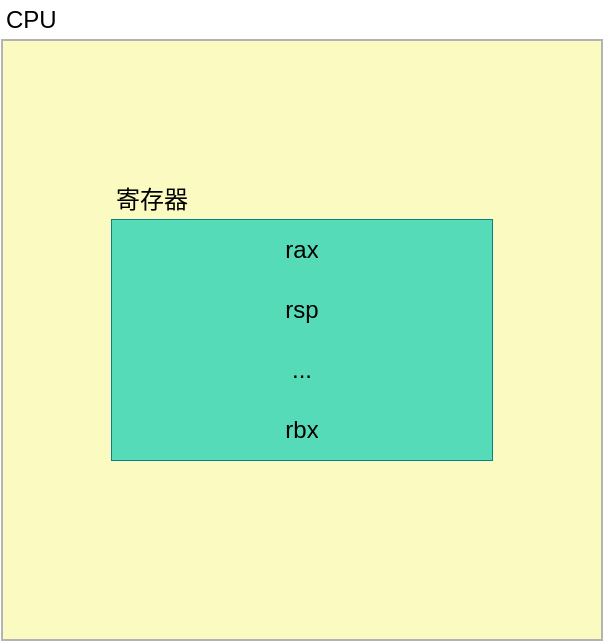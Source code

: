 <mxfile version="14.5.1" type="device" pages="5"><diagram name="1.1-1" id="DOG3nWKbcBOD6nV_yC6p"><mxGraphModel dx="1086" dy="806" grid="1" gridSize="10" guides="1" tooltips="1" connect="1" arrows="1" fold="1" page="1" pageScale="1" pageWidth="827" pageHeight="1169" math="0" shadow="0"><root><mxCell id="f6OD0Ch2QfSBWFuNl2hh-0"/><mxCell id="f6OD0Ch2QfSBWFuNl2hh-1" parent="f6OD0Ch2QfSBWFuNl2hh-0"/><mxCell id="f6OD0Ch2QfSBWFuNl2hh-14" value="" style="whiteSpace=wrap;html=1;aspect=fixed;align=left;strokeWidth=1;fillColor=#FAFAC1;strokeColor=#B3B3B3;" vertex="1" parent="f6OD0Ch2QfSBWFuNl2hh-1"><mxGeometry x="170" y="190" width="300" height="300" as="geometry"/></mxCell><mxCell id="NeFrjBGFnijXWIcBeb2m-0" value="" style="shape=table;html=1;whiteSpace=wrap;startSize=0;container=1;collapsible=0;childLayout=tableLayout;strokeColor=#0e8088;fillColor=#b0e3e6;" vertex="1" parent="f6OD0Ch2QfSBWFuNl2hh-1"><mxGeometry x="225" y="280" width="190" height="120" as="geometry"/></mxCell><mxCell id="NeFrjBGFnijXWIcBeb2m-1" value="" style="shape=partialRectangle;html=1;whiteSpace=wrap;collapsible=0;dropTarget=0;pointerEvents=0;top=0;left=0;bottom=0;right=0;points=[[0,0.5],[1,0.5]];portConstraint=eastwest;fillColor=#56DBB8;" vertex="1" parent="NeFrjBGFnijXWIcBeb2m-0"><mxGeometry width="190" height="30" as="geometry"/></mxCell><mxCell id="NeFrjBGFnijXWIcBeb2m-2" value="rax" style="shape=partialRectangle;html=1;whiteSpace=wrap;connectable=0;overflow=hidden;top=0;left=0;bottom=0;right=0;strokeColor=none;fillColor=#56DBB8;" vertex="1" parent="NeFrjBGFnijXWIcBeb2m-1"><mxGeometry width="190" height="30" as="geometry"/></mxCell><mxCell id="NeFrjBGFnijXWIcBeb2m-7" value="" style="shape=partialRectangle;html=1;whiteSpace=wrap;collapsible=0;dropTarget=0;pointerEvents=0;fillColor=none;top=0;left=0;bottom=0;right=0;points=[[0,0.5],[1,0.5]];portConstraint=eastwest;" vertex="1" parent="NeFrjBGFnijXWIcBeb2m-0"><mxGeometry y="30" width="190" height="30" as="geometry"/></mxCell><mxCell id="NeFrjBGFnijXWIcBeb2m-8" value="rsp" style="shape=partialRectangle;html=1;whiteSpace=wrap;connectable=0;overflow=hidden;top=0;left=0;bottom=0;right=0;strokeColor=none;fillColor=#56DBB8;" vertex="1" parent="NeFrjBGFnijXWIcBeb2m-7"><mxGeometry width="190" height="30" as="geometry"/></mxCell><mxCell id="NeFrjBGFnijXWIcBeb2m-5" value="" style="shape=partialRectangle;html=1;whiteSpace=wrap;collapsible=0;dropTarget=0;pointerEvents=0;fillColor=none;top=0;left=0;bottom=0;right=0;points=[[0,0.5],[1,0.5]];portConstraint=eastwest;" vertex="1" parent="NeFrjBGFnijXWIcBeb2m-0"><mxGeometry y="60" width="190" height="30" as="geometry"/></mxCell><mxCell id="NeFrjBGFnijXWIcBeb2m-6" value="..." style="shape=partialRectangle;html=1;whiteSpace=wrap;connectable=0;overflow=hidden;top=0;left=0;bottom=0;right=0;strokeColor=none;fillColor=#56DBB8;" vertex="1" parent="NeFrjBGFnijXWIcBeb2m-5"><mxGeometry width="190" height="30" as="geometry"/></mxCell><mxCell id="NeFrjBGFnijXWIcBeb2m-3" value="" style="shape=partialRectangle;html=1;whiteSpace=wrap;collapsible=0;dropTarget=0;pointerEvents=0;fillColor=none;top=0;left=0;bottom=0;right=0;points=[[0,0.5],[1,0.5]];portConstraint=eastwest;" vertex="1" parent="NeFrjBGFnijXWIcBeb2m-0"><mxGeometry y="90" width="190" height="30" as="geometry"/></mxCell><mxCell id="NeFrjBGFnijXWIcBeb2m-4" value="rbx" style="shape=partialRectangle;html=1;whiteSpace=wrap;connectable=0;overflow=hidden;top=0;left=0;bottom=0;right=0;strokeColor=none;fillColor=#56DBB8;" vertex="1" parent="NeFrjBGFnijXWIcBeb2m-3"><mxGeometry width="190" height="30" as="geometry"/></mxCell><mxCell id="NeFrjBGFnijXWIcBeb2m-11" value="CPU" style="text;html=1;strokeColor=none;fillColor=none;align=left;verticalAlign=middle;whiteSpace=wrap;rounded=0;" vertex="1" parent="f6OD0Ch2QfSBWFuNl2hh-1"><mxGeometry x="170" y="170" width="40" height="20" as="geometry"/></mxCell><mxCell id="NeFrjBGFnijXWIcBeb2m-12" value="寄存器" style="text;html=1;strokeColor=none;fillColor=none;align=center;verticalAlign=middle;whiteSpace=wrap;rounded=0;" vertex="1" parent="f6OD0Ch2QfSBWFuNl2hh-1"><mxGeometry x="225" y="260" width="40" height="20" as="geometry"/></mxCell></root></mxGraphModel></diagram><diagram name="2.1-1" id="IKj78yKZNINMgqY6vlfn"><mxGraphModel dx="1086" dy="806" grid="1" gridSize="10" guides="1" tooltips="1" connect="1" arrows="1" fold="1" page="1" pageScale="1" pageWidth="827" pageHeight="1169" math="0" shadow="0"><root><mxCell id="s7JaSu9x8JwrG9Dz7s-d-0"/><mxCell id="s7JaSu9x8JwrG9Dz7s-d-1" parent="s7JaSu9x8JwrG9Dz7s-d-0"/><mxCell id="s7JaSu9x8JwrG9Dz7s-d-2" value="" style="shape=table;html=1;whiteSpace=wrap;startSize=0;container=1;collapsible=0;childLayout=tableLayout;" parent="s7JaSu9x8JwrG9Dz7s-d-1" vertex="1"><mxGeometry x="270" y="150" width="70" height="160" as="geometry"/></mxCell><mxCell id="s7JaSu9x8JwrG9Dz7s-d-3" value="" style="shape=partialRectangle;html=1;whiteSpace=wrap;collapsible=0;dropTarget=0;pointerEvents=0;fillColor=none;top=0;left=0;bottom=0;right=0;points=[[0,0.5],[1,0.5]];portConstraint=eastwest;" parent="s7JaSu9x8JwrG9Dz7s-d-2" vertex="1"><mxGeometry width="70" height="40" as="geometry"/></mxCell><mxCell id="s7JaSu9x8JwrG9Dz7s-d-4" value="1 字节" style="shape=partialRectangle;html=1;whiteSpace=wrap;connectable=0;overflow=hidden;fillColor=none;top=0;left=0;bottom=0;right=0;" parent="s7JaSu9x8JwrG9Dz7s-d-3" vertex="1"><mxGeometry width="70" height="40" as="geometry"/></mxCell><mxCell id="s7JaSu9x8JwrG9Dz7s-d-5" value="" style="shape=partialRectangle;html=1;whiteSpace=wrap;collapsible=0;dropTarget=0;pointerEvents=0;fillColor=none;top=0;left=0;bottom=0;right=0;points=[[0,0.5],[1,0.5]];portConstraint=eastwest;" parent="s7JaSu9x8JwrG9Dz7s-d-2" vertex="1"><mxGeometry y="40" width="70" height="40" as="geometry"/></mxCell><mxCell id="s7JaSu9x8JwrG9Dz7s-d-6" value="...." style="shape=partialRectangle;html=1;whiteSpace=wrap;connectable=0;overflow=hidden;fillColor=none;top=0;left=0;bottom=0;right=0;" parent="s7JaSu9x8JwrG9Dz7s-d-5" vertex="1"><mxGeometry width="70" height="40" as="geometry"/></mxCell><mxCell id="s7JaSu9x8JwrG9Dz7s-d-7" value="" style="shape=partialRectangle;html=1;whiteSpace=wrap;collapsible=0;dropTarget=0;pointerEvents=0;fillColor=none;top=0;left=0;bottom=0;right=0;points=[[0,0.5],[1,0.5]];portConstraint=eastwest;" parent="s7JaSu9x8JwrG9Dz7s-d-2" vertex="1"><mxGeometry y="80" width="70" height="40" as="geometry"/></mxCell><mxCell id="s7JaSu9x8JwrG9Dz7s-d-8" value="1 字节" style="shape=partialRectangle;html=1;whiteSpace=wrap;connectable=0;overflow=hidden;fillColor=none;top=0;left=0;bottom=0;right=0;" parent="s7JaSu9x8JwrG9Dz7s-d-7" vertex="1"><mxGeometry width="70" height="40" as="geometry"/></mxCell><mxCell id="s7JaSu9x8JwrG9Dz7s-d-9" value="" style="shape=partialRectangle;html=1;whiteSpace=wrap;collapsible=0;dropTarget=0;pointerEvents=0;fillColor=none;top=0;left=0;bottom=0;right=0;points=[[0,0.5],[1,0.5]];portConstraint=eastwest;" parent="s7JaSu9x8JwrG9Dz7s-d-2" vertex="1"><mxGeometry y="120" width="70" height="40" as="geometry"/></mxCell><mxCell id="s7JaSu9x8JwrG9Dz7s-d-10" value="1 字节" style="shape=partialRectangle;html=1;whiteSpace=wrap;connectable=0;overflow=hidden;fillColor=none;top=0;left=0;bottom=0;right=0;" parent="s7JaSu9x8JwrG9Dz7s-d-9" vertex="1"><mxGeometry width="70" height="40" as="geometry"/></mxCell><mxCell id="T1Ur1wv7ZUI6JFdwx1V8-0" value="0x00000" style="text;html=1;resizable=0;autosize=1;align=center;verticalAlign=middle;points=[];fillColor=none;strokeColor=none;rounded=0;" parent="s7JaSu9x8JwrG9Dz7s-d-1" vertex="1"><mxGeometry x="210" y="280" width="60" height="20" as="geometry"/></mxCell><mxCell id="T1Ur1wv7ZUI6JFdwx1V8-1" value="0x00001" style="text;html=1;resizable=0;autosize=1;align=center;verticalAlign=middle;points=[];fillColor=none;strokeColor=none;rounded=0;" parent="s7JaSu9x8JwrG9Dz7s-d-1" vertex="1"><mxGeometry x="210" y="240" width="60" height="20" as="geometry"/></mxCell><mxCell id="T1Ur1wv7ZUI6JFdwx1V8-2" value="0xFFFF" style="text;html=1;resizable=0;autosize=1;align=center;verticalAlign=middle;points=[];fillColor=none;strokeColor=none;rounded=0;" parent="s7JaSu9x8JwrG9Dz7s-d-1" vertex="1"><mxGeometry x="210" y="160" width="60" height="20" as="geometry"/></mxCell></root></mxGraphModel></diagram><diagram name="2.2-1" id="SOxJufvj9TrY51AUUhO3"><mxGraphModel dx="1086" dy="806" grid="1" gridSize="10" guides="1" tooltips="1" connect="1" arrows="1" fold="1" page="1" pageScale="1" pageWidth="827" pageHeight="1169" math="0" shadow="0"><root><mxCell id="x5aP7y7zrDSFWj1ggqoi-0"/><mxCell id="x5aP7y7zrDSFWj1ggqoi-1" parent="x5aP7y7zrDSFWj1ggqoi-0"/><mxCell id="x5aP7y7zrDSFWj1ggqoi-14" value="CPU 从 PC 中读取下一条指令的地址" style="rounded=0;whiteSpace=wrap;html=1;" vertex="1" parent="x5aP7y7zrDSFWj1ggqoi-1"><mxGeometry x="190" y="120" width="120" height="60" as="geometry"/></mxCell><mxCell id="x5aP7y7zrDSFWj1ggqoi-15" value="CPU 从内存读取指令" style="rounded=0;whiteSpace=wrap;html=1;" vertex="1" parent="x5aP7y7zrDSFWj1ggqoi-1"><mxGeometry x="190" y="220" width="120" height="60" as="geometry"/></mxCell><mxCell id="x5aP7y7zrDSFWj1ggqoi-16" value="CPU 将指令送入指令翻译器翻译指令，得到真正的指令，数据，内存单元的地址" style="rounded=0;whiteSpace=wrap;html=1;" vertex="1" parent="x5aP7y7zrDSFWj1ggqoi-1"><mxGeometry x="190" y="320" width="120" height="60" as="geometry"/></mxCell></root></mxGraphModel></diagram><diagram id="Gd_ocVX1H2c2LT8qHoc_" name="2.4-1"><mxGraphModel dx="1086" dy="806" grid="1" gridSize="10" guides="1" tooltips="1" connect="1" arrows="1" fold="1" page="1" pageScale="1" pageWidth="827" pageHeight="1169" math="0" shadow="0"><root><mxCell id="0"/><mxCell id="1" parent="0"/><mxCell id="reevtKjvZKbgUkVQHlrc-2" value="" style="shape=table;html=1;whiteSpace=wrap;startSize=0;container=1;collapsible=0;childLayout=tableLayout;" parent="1" vertex="1"><mxGeometry x="320" y="150" width="160" height="160" as="geometry"/></mxCell><mxCell id="reevtKjvZKbgUkVQHlrc-3" value="" style="shape=partialRectangle;html=1;whiteSpace=wrap;collapsible=0;dropTarget=0;pointerEvents=0;fillColor=none;top=0;left=0;bottom=0;right=0;points=[[0,0.5],[1,0.5]];portConstraint=eastwest;" parent="reevtKjvZKbgUkVQHlrc-2" vertex="1"><mxGeometry width="160" height="40" as="geometry"/></mxCell><mxCell id="reevtKjvZKbgUkVQHlrc-4" value="50 字节" style="shape=partialRectangle;html=1;whiteSpace=wrap;connectable=0;overflow=hidden;fillColor=none;top=0;left=0;bottom=0;right=0;" parent="reevtKjvZKbgUkVQHlrc-3" vertex="1"><mxGeometry width="160" height="40" as="geometry"/></mxCell><mxCell id="reevtKjvZKbgUkVQHlrc-5" value="" style="shape=partialRectangle;html=1;whiteSpace=wrap;collapsible=0;dropTarget=0;pointerEvents=0;fillColor=none;top=0;left=0;bottom=0;right=0;points=[[0,0.5],[1,0.5]];portConstraint=eastwest;" parent="reevtKjvZKbgUkVQHlrc-2" vertex="1"><mxGeometry y="40" width="160" height="40" as="geometry"/></mxCell><mxCell id="reevtKjvZKbgUkVQHlrc-6" value="50 字节" style="shape=partialRectangle;html=1;whiteSpace=wrap;connectable=0;overflow=hidden;fillColor=none;top=0;left=0;bottom=0;right=0;" parent="reevtKjvZKbgUkVQHlrc-5" vertex="1"><mxGeometry width="160" height="40" as="geometry"/></mxCell><mxCell id="reevtKjvZKbgUkVQHlrc-7" value="" style="shape=partialRectangle;html=1;whiteSpace=wrap;collapsible=0;dropTarget=0;pointerEvents=0;fillColor=none;top=0;left=0;bottom=0;right=0;points=[[0,0.5],[1,0.5]];portConstraint=eastwest;" parent="reevtKjvZKbgUkVQHlrc-2" vertex="1"><mxGeometry y="80" width="160" height="40" as="geometry"/></mxCell><mxCell id="reevtKjvZKbgUkVQHlrc-8" value="4 字节" style="shape=partialRectangle;html=1;whiteSpace=wrap;connectable=0;overflow=hidden;fillColor=none;top=0;left=0;bottom=0;right=0;" parent="reevtKjvZKbgUkVQHlrc-7" vertex="1"><mxGeometry width="160" height="40" as="geometry"/></mxCell><mxCell id="reevtKjvZKbgUkVQHlrc-9" value="" style="shape=partialRectangle;html=1;whiteSpace=wrap;collapsible=0;dropTarget=0;pointerEvents=0;fillColor=none;top=0;left=0;bottom=0;right=0;points=[[0,0.5],[1,0.5]];portConstraint=eastwest;" parent="reevtKjvZKbgUkVQHlrc-2" vertex="1"><mxGeometry y="120" width="160" height="40" as="geometry"/></mxCell><mxCell id="reevtKjvZKbgUkVQHlrc-10" value="4 字节" style="shape=partialRectangle;html=1;whiteSpace=wrap;connectable=0;overflow=hidden;fillColor=none;top=0;left=0;bottom=0;right=0;" parent="reevtKjvZKbgUkVQHlrc-9" vertex="1"><mxGeometry width="160" height="40" as="geometry"/></mxCell><mxCell id="reevtKjvZKbgUkVQHlrc-17" value="customer's name" style="text;html=1;resizable=0;autosize=1;align=center;verticalAlign=middle;points=[];fillColor=none;strokeColor=none;rounded=0;" parent="1" vertex="1"><mxGeometry x="151" y="140" width="110" height="20" as="geometry"/></mxCell><mxCell id="reevtKjvZKbgUkVQHlrc-18" value="" style="endArrow=classic;html=1;dashed=1;" parent="1" edge="1"><mxGeometry width="50" height="50" relative="1" as="geometry"><mxPoint x="260" y="150" as="sourcePoint"/><mxPoint x="320" y="150" as="targetPoint"/></mxGeometry></mxCell><mxCell id="DWn8jwxU35r8vpMlTEYc-1" value="customer's address" style="text;html=1;resizable=0;autosize=1;align=center;verticalAlign=middle;points=[];fillColor=none;strokeColor=none;rounded=0;" vertex="1" parent="1"><mxGeometry x="146" y="180" width="120" height="20" as="geometry"/></mxCell><mxCell id="DWn8jwxU35r8vpMlTEYc-2" value="" style="endArrow=classic;html=1;dashed=1;" edge="1" parent="1"><mxGeometry width="50" height="50" relative="1" as="geometry"><mxPoint x="260" y="190" as="sourcePoint"/><mxPoint x="320" y="190" as="targetPoint"/></mxGeometry></mxCell><mxCell id="DWn8jwxU35r8vpMlTEYc-3" value="customer's age" style="text;html=1;resizable=0;autosize=1;align=center;verticalAlign=middle;points=[];fillColor=none;strokeColor=none;rounded=0;" vertex="1" parent="1"><mxGeometry x="166" y="220" width="100" height="20" as="geometry"/></mxCell><mxCell id="DWn8jwxU35r8vpMlTEYc-4" value="" style="endArrow=classic;html=1;dashed=1;" edge="1" parent="1"><mxGeometry width="50" height="50" relative="1" as="geometry"><mxPoint x="260" y="230" as="sourcePoint"/><mxPoint x="320" y="230" as="targetPoint"/></mxGeometry></mxCell><mxCell id="DWn8jwxU35r8vpMlTEYc-5" value="customer's id number" style="text;html=1;resizable=0;autosize=1;align=center;verticalAlign=middle;points=[];fillColor=none;strokeColor=none;rounded=0;" vertex="1" parent="1"><mxGeometry x="134" y="260" width="130" height="20" as="geometry"/></mxCell><mxCell id="DWn8jwxU35r8vpMlTEYc-6" value="" style="endArrow=classic;html=1;dashed=1;" edge="1" parent="1"><mxGeometry width="50" height="50" relative="1" as="geometry"><mxPoint x="260" y="270" as="sourcePoint"/><mxPoint x="320" y="270" as="targetPoint"/></mxGeometry></mxCell><mxCell id="DWn8jwxU35r8vpMlTEYc-7" value="start of record" style="text;html=1;resizable=0;autosize=1;align=center;verticalAlign=middle;points=[];fillColor=none;strokeColor=none;rounded=0;" vertex="1" parent="1"><mxGeometry x="540" y="140" width="90" height="20" as="geometry"/></mxCell><mxCell id="DWn8jwxU35r8vpMlTEYc-8" value="" style="endArrow=classic;html=1;dashed=1;" edge="1" parent="1"><mxGeometry width="50" height="50" relative="1" as="geometry"><mxPoint x="540" y="150" as="sourcePoint"/><mxPoint x="480" y="150" as="targetPoint"/></mxGeometry></mxCell></root></mxGraphModel></diagram><diagram name="2.4-2" id="MR8Hvd9e9sLQavEYLY2M"><mxGraphModel dx="1086" dy="806" grid="1" gridSize="10" guides="1" tooltips="1" connect="1" arrows="1" fold="1" page="1" pageScale="1" pageWidth="827" pageHeight="1169" math="0" shadow="0"><root><mxCell id="1YOyAN9ovQpStRQ9CgyB-0"/><mxCell id="1YOyAN9ovQpStRQ9CgyB-1" parent="1YOyAN9ovQpStRQ9CgyB-0"/><mxCell id="1YOyAN9ovQpStRQ9CgyB-2" value="" style="shape=table;html=1;whiteSpace=wrap;startSize=0;container=1;collapsible=0;childLayout=tableLayout;" vertex="1" parent="1YOyAN9ovQpStRQ9CgyB-1"><mxGeometry x="320" y="150" width="160" height="143" as="geometry"/></mxCell><mxCell id="1YOyAN9ovQpStRQ9CgyB-3" value="" style="shape=partialRectangle;html=1;whiteSpace=wrap;collapsible=0;dropTarget=0;pointerEvents=0;fillColor=none;top=0;left=0;bottom=0;right=0;points=[[0,0.5],[1,0.5]];portConstraint=eastwest;" vertex="1" parent="1YOyAN9ovQpStRQ9CgyB-2"><mxGeometry width="160" height="36" as="geometry"/></mxCell><mxCell id="1YOyAN9ovQpStRQ9CgyB-4" value="4 字节" style="shape=partialRectangle;html=1;whiteSpace=wrap;connectable=0;overflow=hidden;fillColor=none;top=0;left=0;bottom=0;right=0;" vertex="1" parent="1YOyAN9ovQpStRQ9CgyB-3"><mxGeometry width="160" height="36" as="geometry"/></mxCell><mxCell id="1YOyAN9ovQpStRQ9CgyB-32" value="" style="shape=partialRectangle;html=1;whiteSpace=wrap;collapsible=0;dropTarget=0;pointerEvents=0;fillColor=none;top=0;left=0;bottom=0;right=0;points=[[0,0.5],[1,0.5]];portConstraint=eastwest;" vertex="1" parent="1YOyAN9ovQpStRQ9CgyB-2"><mxGeometry y="36" width="160" height="36" as="geometry"/></mxCell><mxCell id="1YOyAN9ovQpStRQ9CgyB-33" value="4 字节" style="shape=partialRectangle;html=1;whiteSpace=wrap;connectable=0;overflow=hidden;fillColor=none;top=0;left=0;bottom=0;right=0;" vertex="1" parent="1YOyAN9ovQpStRQ9CgyB-32"><mxGeometry width="160" height="36" as="geometry"/></mxCell><mxCell id="1YOyAN9ovQpStRQ9CgyB-30" value="" style="shape=partialRectangle;html=1;whiteSpace=wrap;collapsible=0;dropTarget=0;pointerEvents=0;fillColor=none;top=0;left=0;bottom=0;right=0;points=[[0,0.5],[1,0.5]];portConstraint=eastwest;" vertex="1" parent="1YOyAN9ovQpStRQ9CgyB-2"><mxGeometry y="72" width="160" height="36" as="geometry"/></mxCell><mxCell id="1YOyAN9ovQpStRQ9CgyB-31" value="4 字节" style="shape=partialRectangle;html=1;whiteSpace=wrap;connectable=0;overflow=hidden;fillColor=none;top=0;left=0;bottom=0;right=0;" vertex="1" parent="1YOyAN9ovQpStRQ9CgyB-30"><mxGeometry width="160" height="36" as="geometry"/></mxCell><mxCell id="1YOyAN9ovQpStRQ9CgyB-5" value="" style="shape=partialRectangle;html=1;whiteSpace=wrap;collapsible=0;dropTarget=0;pointerEvents=0;fillColor=none;top=0;left=0;bottom=0;right=0;points=[[0,0.5],[1,0.5]];portConstraint=eastwest;" vertex="1" parent="1YOyAN9ovQpStRQ9CgyB-2"><mxGeometry y="108" width="160" height="35" as="geometry"/></mxCell><mxCell id="1YOyAN9ovQpStRQ9CgyB-6" value="4 字节" style="shape=partialRectangle;html=1;whiteSpace=wrap;connectable=0;overflow=hidden;fillColor=none;top=0;left=0;bottom=0;right=0;" vertex="1" parent="1YOyAN9ovQpStRQ9CgyB-5"><mxGeometry width="160" height="35" as="geometry"/></mxCell><mxCell id="1YOyAN9ovQpStRQ9CgyB-11" value="customer's name pointer" style="text;html=1;resizable=0;autosize=1;align=center;verticalAlign=middle;points=[];fillColor=none;strokeColor=none;rounded=0;" vertex="1" parent="1YOyAN9ovQpStRQ9CgyB-1"><mxGeometry x="114" y="160" width="150" height="20" as="geometry"/></mxCell><mxCell id="1YOyAN9ovQpStRQ9CgyB-12" value="" style="endArrow=classic;html=1;dashed=1;" edge="1" parent="1YOyAN9ovQpStRQ9CgyB-1"><mxGeometry width="50" height="50" relative="1" as="geometry"><mxPoint x="260" y="170" as="sourcePoint"/><mxPoint x="320" y="170" as="targetPoint"/></mxGeometry></mxCell><mxCell id="1YOyAN9ovQpStRQ9CgyB-13" value="customer's address pointer" style="text;html=1;resizable=0;autosize=1;align=center;verticalAlign=middle;points=[];fillColor=none;strokeColor=none;rounded=0;" vertex="1" parent="1YOyAN9ovQpStRQ9CgyB-1"><mxGeometry x="104" y="195" width="160" height="20" as="geometry"/></mxCell><mxCell id="1YOyAN9ovQpStRQ9CgyB-14" value="" style="endArrow=classic;html=1;dashed=1;" edge="1" parent="1YOyAN9ovQpStRQ9CgyB-1"><mxGeometry width="50" height="50" relative="1" as="geometry"><mxPoint x="260" y="205" as="sourcePoint"/><mxPoint x="320" y="205" as="targetPoint"/></mxGeometry></mxCell><mxCell id="1YOyAN9ovQpStRQ9CgyB-15" value="customer's age pointer" style="text;html=1;resizable=0;autosize=1;align=center;verticalAlign=middle;points=[];fillColor=none;strokeColor=none;rounded=0;" vertex="1" parent="1YOyAN9ovQpStRQ9CgyB-1"><mxGeometry x="119" y="232" width="140" height="20" as="geometry"/></mxCell><mxCell id="1YOyAN9ovQpStRQ9CgyB-16" value="" style="endArrow=classic;html=1;dashed=1;" edge="1" parent="1YOyAN9ovQpStRQ9CgyB-1"><mxGeometry width="50" height="50" relative="1" as="geometry"><mxPoint x="260" y="242" as="sourcePoint"/><mxPoint x="320" y="242" as="targetPoint"/></mxGeometry></mxCell><mxCell id="1YOyAN9ovQpStRQ9CgyB-17" value="customer's id number pointer" style="text;html=1;resizable=0;autosize=1;align=center;verticalAlign=middle;points=[];fillColor=none;strokeColor=none;rounded=0;" vertex="1" parent="1YOyAN9ovQpStRQ9CgyB-1"><mxGeometry x="89" y="267" width="170" height="20" as="geometry"/></mxCell><mxCell id="1YOyAN9ovQpStRQ9CgyB-18" value="" style="endArrow=classic;html=1;dashed=1;" edge="1" parent="1YOyAN9ovQpStRQ9CgyB-1"><mxGeometry width="50" height="50" relative="1" as="geometry"><mxPoint x="260" y="277" as="sourcePoint"/><mxPoint x="320" y="277" as="targetPoint"/></mxGeometry></mxCell><mxCell id="1YOyAN9ovQpStRQ9CgyB-26" value="customer's name&lt;br&gt;(50 字节)" style="rounded=0;whiteSpace=wrap;html=1;" vertex="1" parent="1YOyAN9ovQpStRQ9CgyB-1"><mxGeometry x="610" y="80" width="120" height="60" as="geometry"/></mxCell><mxCell id="1YOyAN9ovQpStRQ9CgyB-27" value="customer's address&lt;br&gt;(50 字节)" style="rounded=0;whiteSpace=wrap;html=1;" vertex="1" parent="1YOyAN9ovQpStRQ9CgyB-1"><mxGeometry x="610" y="174" width="120" height="60" as="geometry"/></mxCell><mxCell id="1YOyAN9ovQpStRQ9CgyB-28" value="customer's age&lt;br&gt;(4 字节)" style="rounded=0;whiteSpace=wrap;html=1;" vertex="1" parent="1YOyAN9ovQpStRQ9CgyB-1"><mxGeometry x="610" y="280" width="120" height="60" as="geometry"/></mxCell><mxCell id="1YOyAN9ovQpStRQ9CgyB-29" value="customer's id number&lt;br&gt;(4 字节)" style="rounded=0;whiteSpace=wrap;html=1;" vertex="1" parent="1YOyAN9ovQpStRQ9CgyB-1"><mxGeometry x="610" y="380" width="120" height="60" as="geometry"/></mxCell><mxCell id="1YOyAN9ovQpStRQ9CgyB-34" style="edgeStyle=orthogonalEdgeStyle;rounded=0;orthogonalLoop=1;jettySize=auto;html=1;entryX=0;entryY=0.617;entryDx=0;entryDy=0;entryPerimeter=0;" edge="1" parent="1YOyAN9ovQpStRQ9CgyB-1" source="1YOyAN9ovQpStRQ9CgyB-3" target="1YOyAN9ovQpStRQ9CgyB-26"><mxGeometry relative="1" as="geometry"/></mxCell><mxCell id="1YOyAN9ovQpStRQ9CgyB-35" style="edgeStyle=orthogonalEdgeStyle;rounded=0;orthogonalLoop=1;jettySize=auto;html=1;" edge="1" parent="1YOyAN9ovQpStRQ9CgyB-1" source="1YOyAN9ovQpStRQ9CgyB-32" target="1YOyAN9ovQpStRQ9CgyB-27"><mxGeometry relative="1" as="geometry"/></mxCell><mxCell id="1YOyAN9ovQpStRQ9CgyB-36" style="edgeStyle=orthogonalEdgeStyle;rounded=0;orthogonalLoop=1;jettySize=auto;html=1;entryX=0;entryY=0.5;entryDx=0;entryDy=0;" edge="1" parent="1YOyAN9ovQpStRQ9CgyB-1" source="1YOyAN9ovQpStRQ9CgyB-30" target="1YOyAN9ovQpStRQ9CgyB-28"><mxGeometry relative="1" as="geometry"/></mxCell><mxCell id="1YOyAN9ovQpStRQ9CgyB-37" style="edgeStyle=orthogonalEdgeStyle;rounded=0;orthogonalLoop=1;jettySize=auto;html=1;exitX=1;exitY=0.5;exitDx=0;exitDy=0;entryX=0;entryY=0.5;entryDx=0;entryDy=0;" edge="1" parent="1YOyAN9ovQpStRQ9CgyB-1" source="1YOyAN9ovQpStRQ9CgyB-5" target="1YOyAN9ovQpStRQ9CgyB-29"><mxGeometry relative="1" as="geometry"><Array as="points"><mxPoint x="530" y="276"/><mxPoint x="530" y="410"/></Array></mxGeometry></mxCell></root></mxGraphModel></diagram></mxfile>